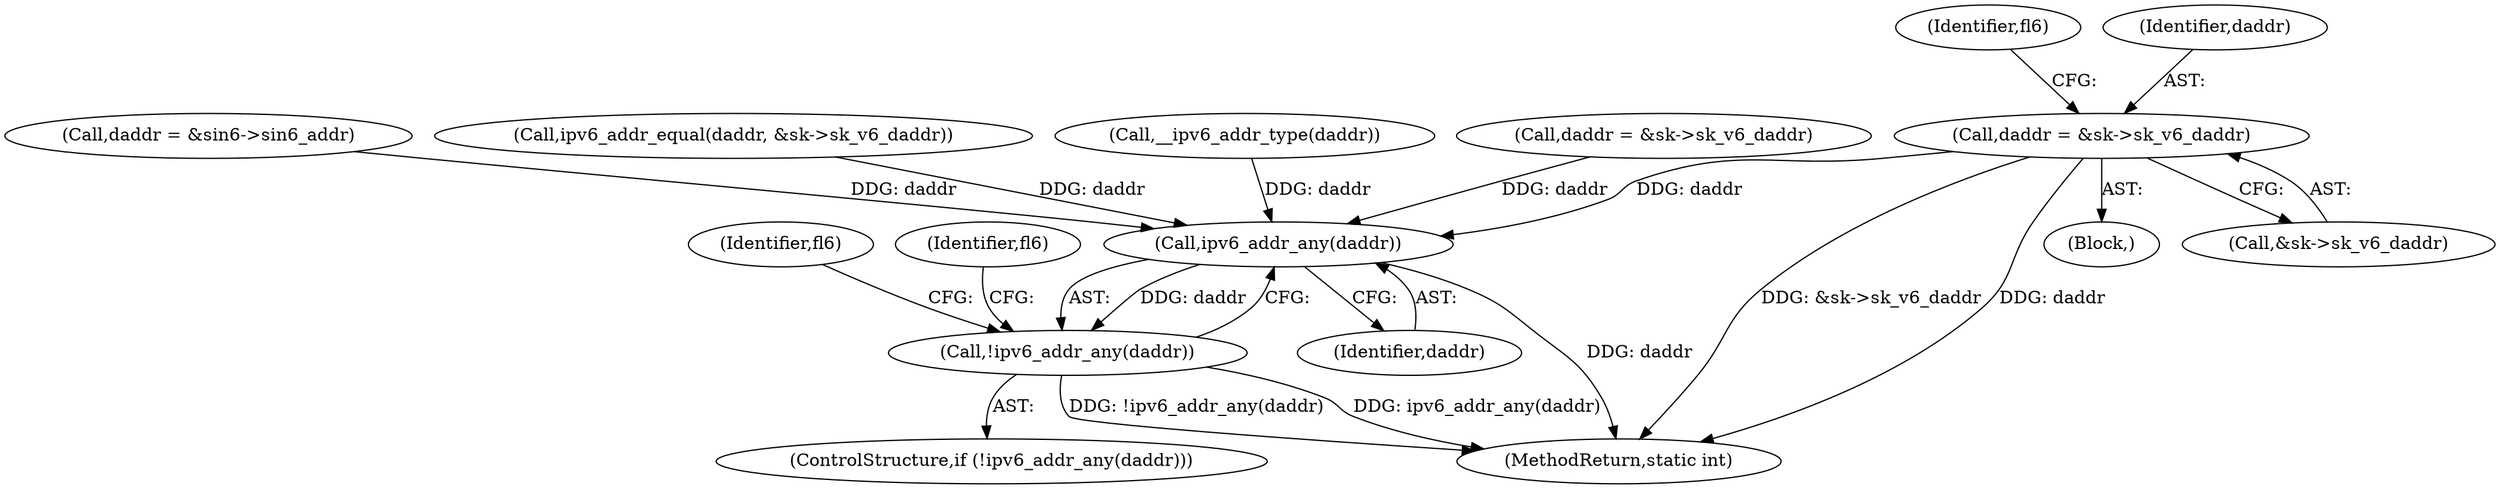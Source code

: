 digraph "0_linux_45f6fad84cc305103b28d73482b344d7f5b76f39_13@pointer" {
"1000345" [label="(Call,daddr = &sk->sk_v6_daddr)"];
"1000501" [label="(Call,ipv6_addr_any(daddr))"];
"1000500" [label="(Call,!ipv6_addr_any(daddr))"];
"1000353" [label="(Identifier,fl6)"];
"1000502" [label="(Identifier,daddr)"];
"1000505" [label="(Identifier,fl6)"];
"1000346" [label="(Identifier,daddr)"];
"1000250" [label="(Call,daddr = &sin6->sin6_addr)"];
"1000738" [label="(MethodReturn,static int)"];
"1000297" [label="(Call,ipv6_addr_equal(daddr, &sk->sk_v6_daddr))"];
"1000330" [label="(Block,)"];
"1000499" [label="(ControlStructure,if (!ipv6_addr_any(daddr)))"];
"1000514" [label="(Identifier,fl6)"];
"1000320" [label="(Call,__ipv6_addr_type(daddr))"];
"1000347" [label="(Call,&sk->sk_v6_daddr)"];
"1000501" [label="(Call,ipv6_addr_any(daddr))"];
"1000500" [label="(Call,!ipv6_addr_any(daddr))"];
"1000303" [label="(Call,daddr = &sk->sk_v6_daddr)"];
"1000345" [label="(Call,daddr = &sk->sk_v6_daddr)"];
"1000345" -> "1000330"  [label="AST: "];
"1000345" -> "1000347"  [label="CFG: "];
"1000346" -> "1000345"  [label="AST: "];
"1000347" -> "1000345"  [label="AST: "];
"1000353" -> "1000345"  [label="CFG: "];
"1000345" -> "1000738"  [label="DDG: &sk->sk_v6_daddr"];
"1000345" -> "1000738"  [label="DDG: daddr"];
"1000345" -> "1000501"  [label="DDG: daddr"];
"1000501" -> "1000500"  [label="AST: "];
"1000501" -> "1000502"  [label="CFG: "];
"1000502" -> "1000501"  [label="AST: "];
"1000500" -> "1000501"  [label="CFG: "];
"1000501" -> "1000738"  [label="DDG: daddr"];
"1000501" -> "1000500"  [label="DDG: daddr"];
"1000297" -> "1000501"  [label="DDG: daddr"];
"1000250" -> "1000501"  [label="DDG: daddr"];
"1000303" -> "1000501"  [label="DDG: daddr"];
"1000320" -> "1000501"  [label="DDG: daddr"];
"1000500" -> "1000499"  [label="AST: "];
"1000505" -> "1000500"  [label="CFG: "];
"1000514" -> "1000500"  [label="CFG: "];
"1000500" -> "1000738"  [label="DDG: !ipv6_addr_any(daddr)"];
"1000500" -> "1000738"  [label="DDG: ipv6_addr_any(daddr)"];
}
